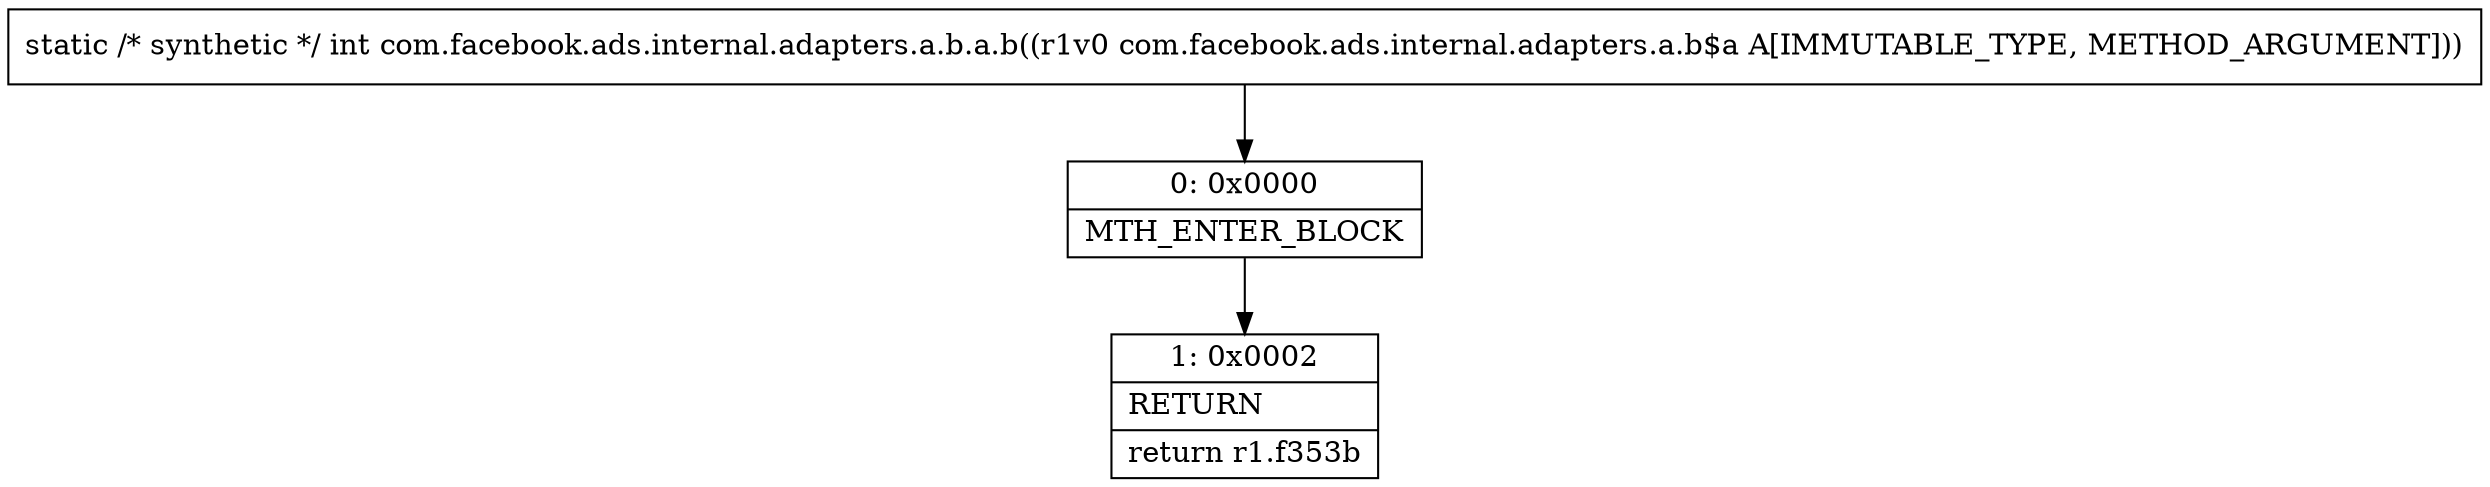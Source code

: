 digraph "CFG forcom.facebook.ads.internal.adapters.a.b.a.b(Lcom\/facebook\/ads\/internal\/adapters\/a\/b$a;)I" {
Node_0 [shape=record,label="{0\:\ 0x0000|MTH_ENTER_BLOCK\l}"];
Node_1 [shape=record,label="{1\:\ 0x0002|RETURN\l|return r1.f353b\l}"];
MethodNode[shape=record,label="{static \/* synthetic *\/ int com.facebook.ads.internal.adapters.a.b.a.b((r1v0 com.facebook.ads.internal.adapters.a.b$a A[IMMUTABLE_TYPE, METHOD_ARGUMENT])) }"];
MethodNode -> Node_0;
Node_0 -> Node_1;
}

